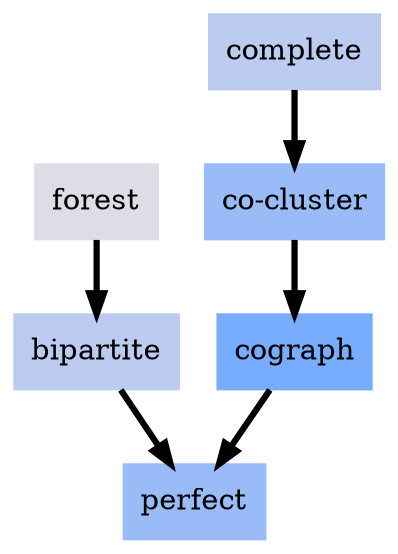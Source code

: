 digraph local_9Qd0Mx {
	node [color=lightblue2 style=filled]
	margin=0.04 size="6,6"
	"n_JngPPm" [label="forest" URL="/parameters/html/JngPPm" color="#dddde8" shape=box]
	"n_9Qd0Mx" [label="cograph" URL="/parameters/html/9Qd0Mx" color="#78acff" shape=box]
	"n_7HR4uV" [label="co-cluster" URL="/parameters/html/7HR4uV" color="#99bcf8" shape=box]
	"n_RmssrZ" [label="perfect" URL="/parameters/html/RmssrZ" color="#99bcf8" shape=box]
	"n_EhdXNA" [label="complete" URL="/parameters/html/EhdXNA" color="#bbccf0" shape=box]
	"n_cLHJkW" [label="bipartite" URL="/parameters/html/cLHJkW" color="#bbccf0" shape=box]
	"n_JngPPm" -> "n_cLHJkW" [label="" decorate=true lblstyle="above, sloped" weight="100" penwidth="3.0"]
	"n_9Qd0Mx" -> "n_RmssrZ" [label="" decorate=true lblstyle="above, sloped" weight="100" penwidth="3.0"]
	"n_EhdXNA" -> "n_7HR4uV" [label="" decorate=true lblstyle="above, sloped" weight="100" penwidth="3.0"]
	"n_cLHJkW" -> "n_RmssrZ" [label="" decorate=true lblstyle="above, sloped" weight="100" penwidth="3.0"]
	"n_7HR4uV" -> "n_9Qd0Mx" [label="" decorate=true lblstyle="above, sloped" weight="100" penwidth="3.0"]
}
